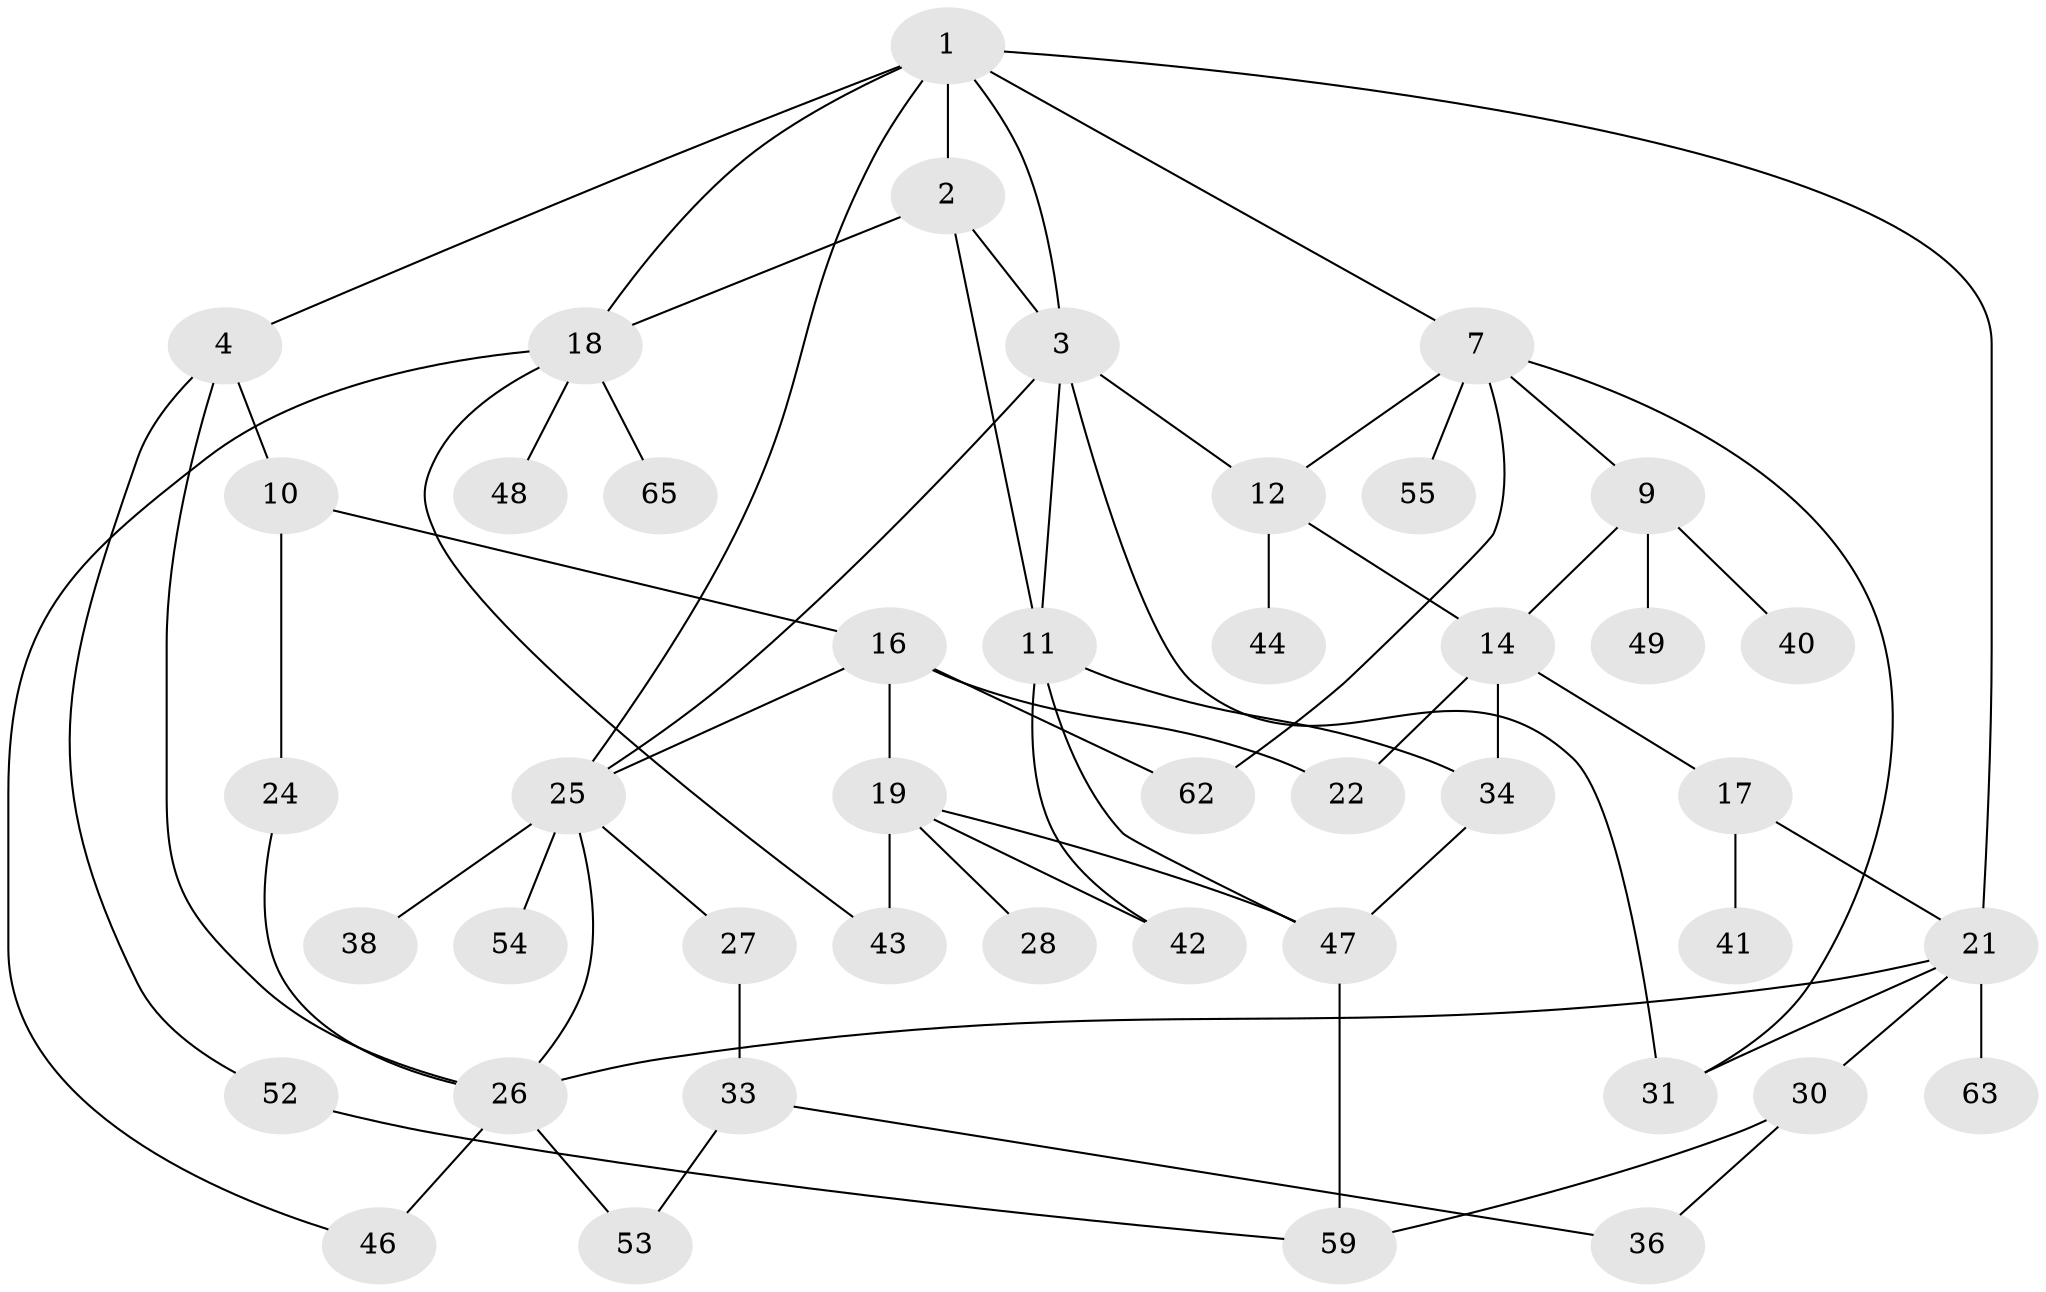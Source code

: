// Generated by graph-tools (version 1.1) at 2025/23/03/03/25 07:23:31]
// undirected, 44 vertices, 68 edges
graph export_dot {
graph [start="1"]
  node [color=gray90,style=filled];
  1 [super="+6"];
  2 [super="+20"];
  3 [super="+39"];
  4 [super="+5"];
  7 [super="+8"];
  9 [super="+37"];
  10 [super="+13"];
  11 [super="+15"];
  12 [super="+56"];
  14 [super="+50"];
  16 [super="+64"];
  17;
  18 [super="+29"];
  19 [super="+23"];
  21 [super="+58"];
  22;
  24 [super="+57"];
  25 [super="+45"];
  26 [super="+68"];
  27 [super="+35"];
  28;
  30 [super="+60"];
  31 [super="+32"];
  33 [super="+67"];
  34 [super="+61"];
  36;
  38;
  40;
  41 [super="+51"];
  42;
  43;
  44;
  46;
  47;
  48;
  49;
  52;
  53;
  54;
  55;
  59 [super="+66"];
  62;
  63;
  65;
  1 -- 2 [weight=2];
  1 -- 4;
  1 -- 7;
  1 -- 18;
  1 -- 21;
  1 -- 3;
  1 -- 25;
  2 -- 3;
  2 -- 11 [weight=2];
  2 -- 18;
  3 -- 25;
  3 -- 31;
  3 -- 11;
  3 -- 12;
  4 -- 10;
  4 -- 26;
  4 -- 52;
  7 -- 9;
  7 -- 12;
  7 -- 31;
  7 -- 55;
  7 -- 62;
  9 -- 14;
  9 -- 40;
  9 -- 49;
  10 -- 16;
  10 -- 24;
  11 -- 47;
  11 -- 42;
  11 -- 34;
  12 -- 44;
  12 -- 14;
  14 -- 17;
  14 -- 34;
  14 -- 22;
  16 -- 19 [weight=2];
  16 -- 22;
  16 -- 62;
  16 -- 25;
  17 -- 41;
  17 -- 21;
  18 -- 48;
  18 -- 65;
  18 -- 43;
  18 -- 46;
  19 -- 42;
  19 -- 43;
  19 -- 28;
  19 -- 47;
  21 -- 26;
  21 -- 30;
  21 -- 31;
  21 -- 63;
  24 -- 26;
  25 -- 27;
  25 -- 38;
  25 -- 26;
  25 -- 54;
  26 -- 53;
  26 -- 46;
  27 -- 33;
  30 -- 36;
  30 -- 59;
  33 -- 36;
  33 -- 53;
  34 -- 47;
  47 -- 59;
  52 -- 59;
}
